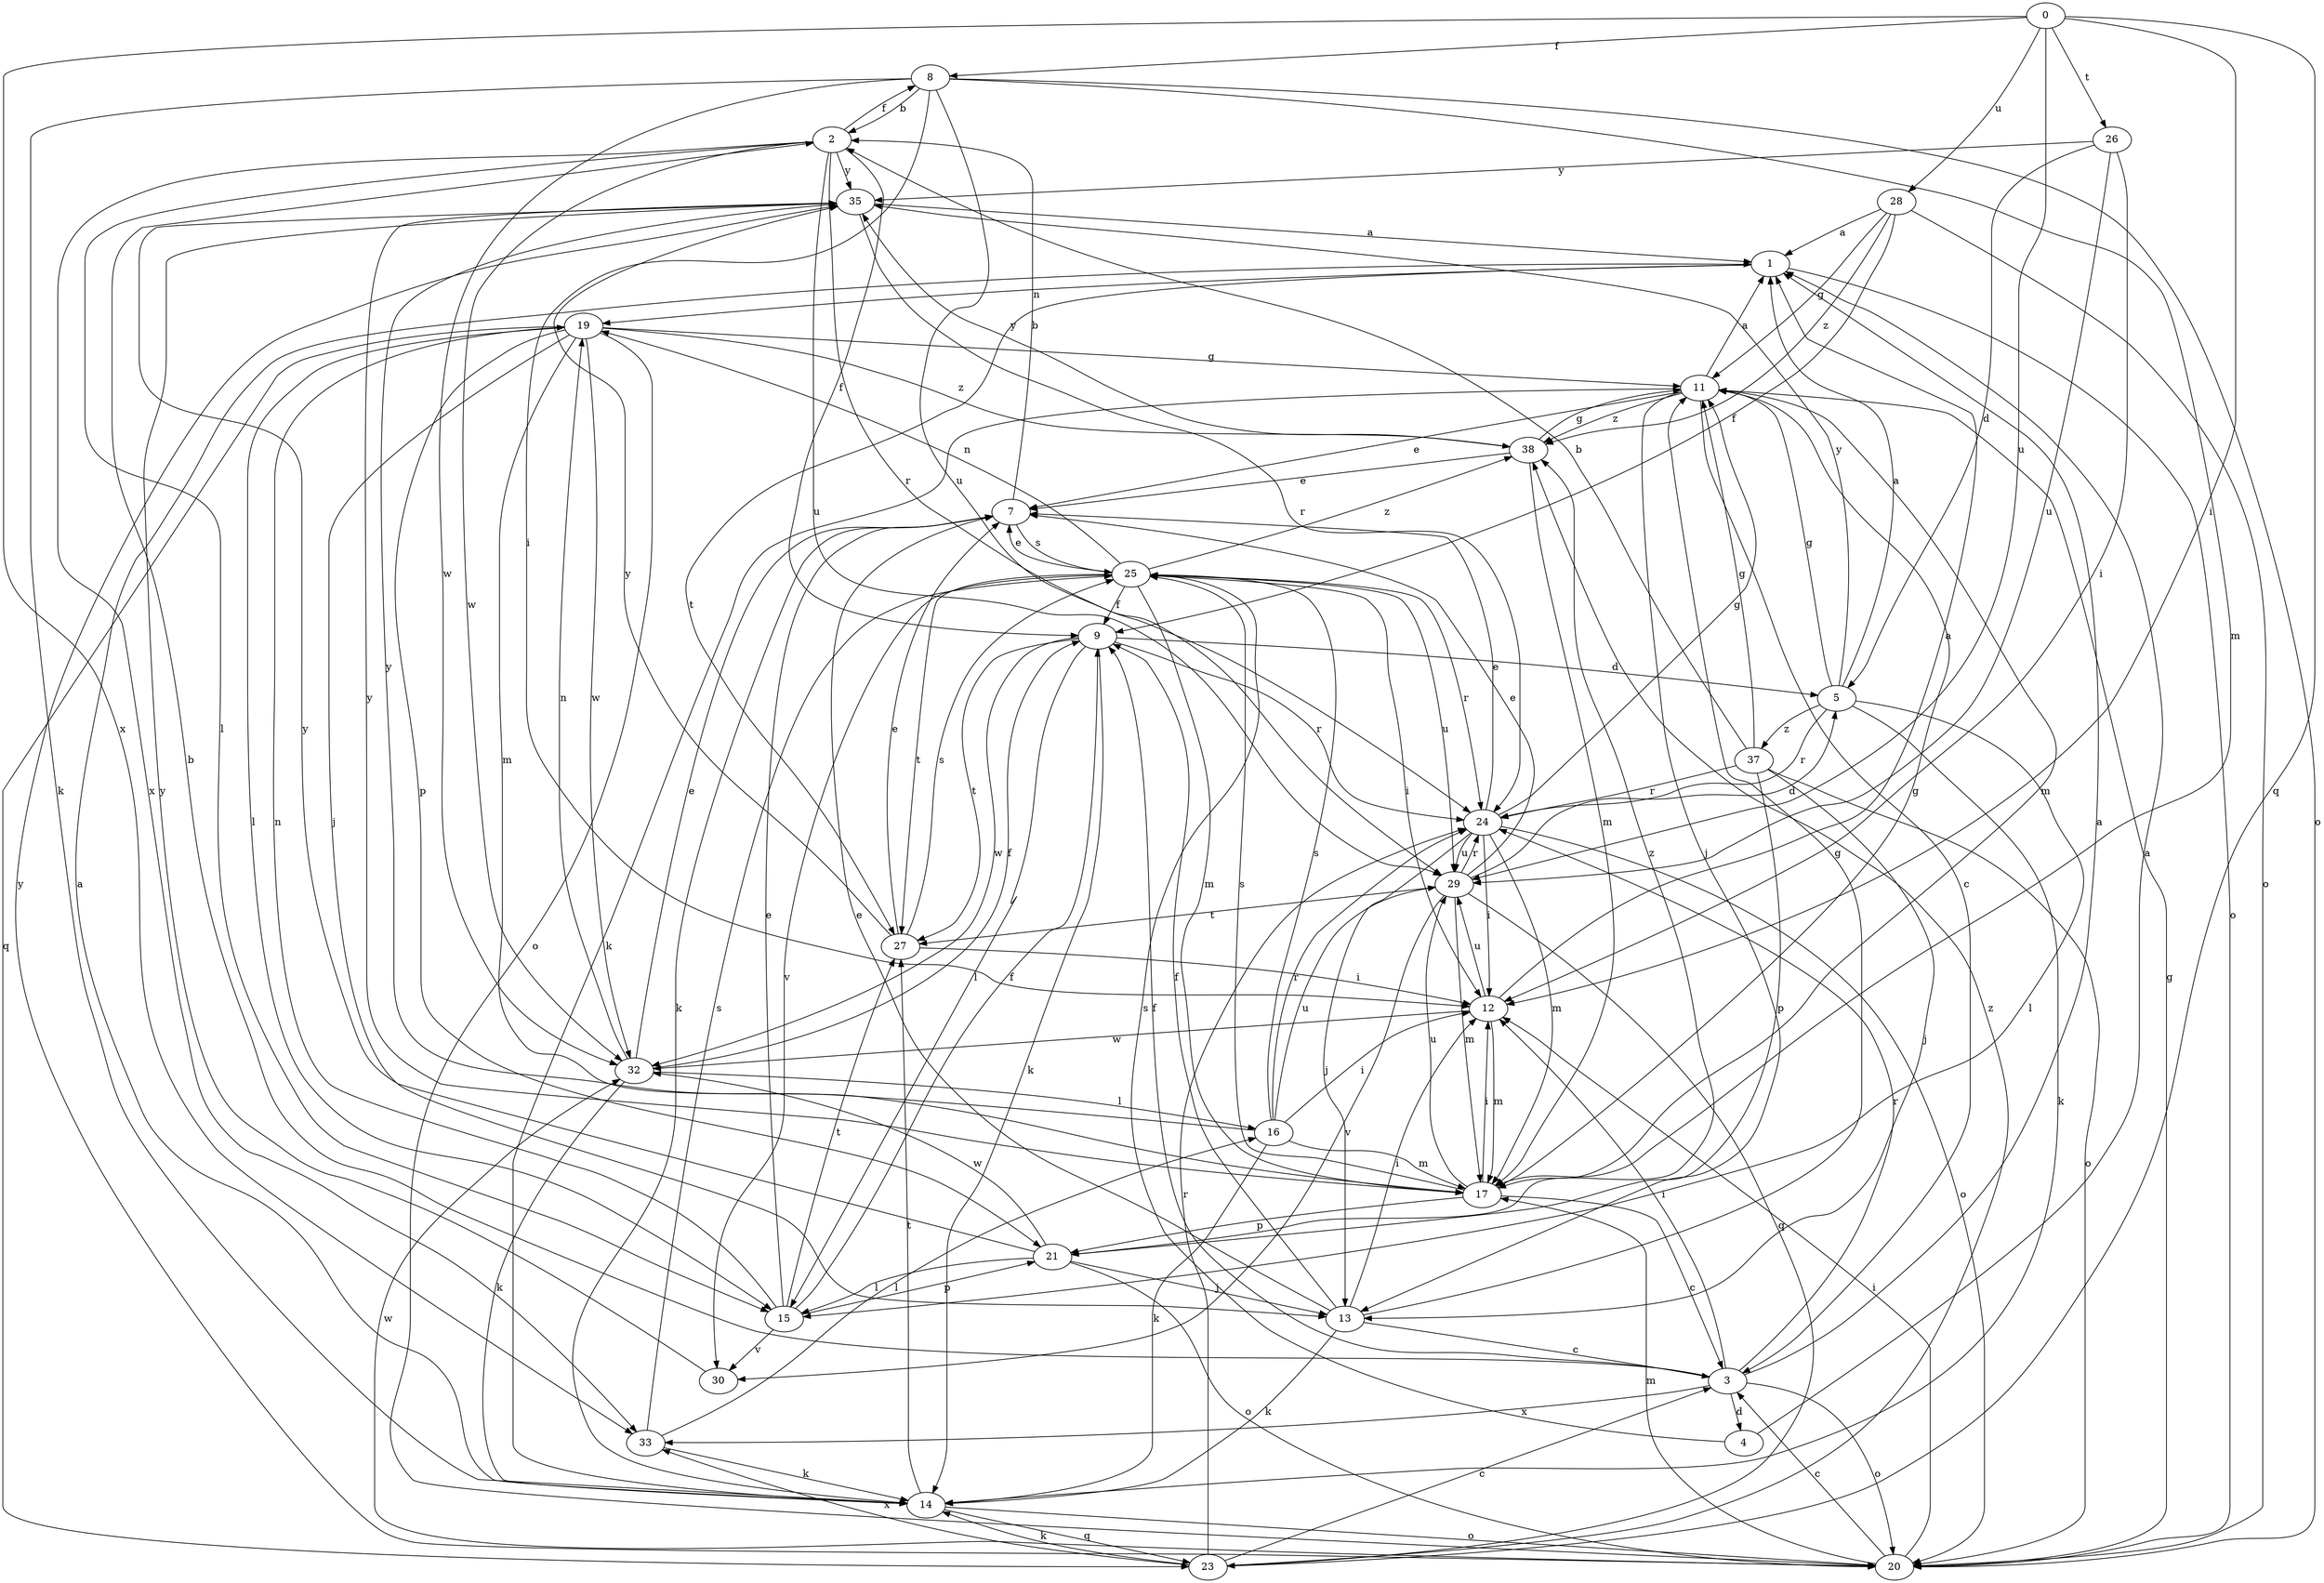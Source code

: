 strict digraph  {
0;
1;
2;
3;
4;
5;
7;
8;
9;
11;
12;
13;
14;
15;
16;
17;
19;
20;
21;
23;
24;
25;
26;
27;
28;
29;
30;
32;
33;
35;
37;
38;
0 -> 8  [label=f];
0 -> 12  [label=i];
0 -> 23  [label=q];
0 -> 26  [label=t];
0 -> 28  [label=u];
0 -> 29  [label=u];
0 -> 33  [label=x];
1 -> 19  [label=n];
1 -> 20  [label=o];
1 -> 27  [label=t];
2 -> 8  [label=f];
2 -> 9  [label=f];
2 -> 15  [label=l];
2 -> 24  [label=r];
2 -> 29  [label=u];
2 -> 32  [label=w];
2 -> 33  [label=x];
2 -> 35  [label=y];
3 -> 1  [label=a];
3 -> 2  [label=b];
3 -> 4  [label=d];
3 -> 9  [label=f];
3 -> 12  [label=i];
3 -> 20  [label=o];
3 -> 24  [label=r];
3 -> 33  [label=x];
4 -> 1  [label=a];
4 -> 25  [label=s];
5 -> 1  [label=a];
5 -> 11  [label=g];
5 -> 14  [label=k];
5 -> 15  [label=l];
5 -> 24  [label=r];
5 -> 35  [label=y];
5 -> 37  [label=z];
7 -> 2  [label=b];
7 -> 14  [label=k];
7 -> 25  [label=s];
8 -> 2  [label=b];
8 -> 12  [label=i];
8 -> 14  [label=k];
8 -> 17  [label=m];
8 -> 20  [label=o];
8 -> 29  [label=u];
8 -> 32  [label=w];
9 -> 5  [label=d];
9 -> 14  [label=k];
9 -> 15  [label=l];
9 -> 24  [label=r];
9 -> 27  [label=t];
9 -> 32  [label=w];
11 -> 1  [label=a];
11 -> 3  [label=c];
11 -> 7  [label=e];
11 -> 13  [label=j];
11 -> 14  [label=k];
11 -> 17  [label=m];
11 -> 38  [label=z];
12 -> 1  [label=a];
12 -> 17  [label=m];
12 -> 29  [label=u];
12 -> 32  [label=w];
13 -> 3  [label=c];
13 -> 7  [label=e];
13 -> 9  [label=f];
13 -> 11  [label=g];
13 -> 12  [label=i];
13 -> 14  [label=k];
14 -> 1  [label=a];
14 -> 20  [label=o];
14 -> 23  [label=q];
14 -> 27  [label=t];
15 -> 7  [label=e];
15 -> 9  [label=f];
15 -> 19  [label=n];
15 -> 21  [label=p];
15 -> 27  [label=t];
15 -> 30  [label=v];
16 -> 12  [label=i];
16 -> 14  [label=k];
16 -> 17  [label=m];
16 -> 24  [label=r];
16 -> 25  [label=s];
16 -> 29  [label=u];
16 -> 35  [label=y];
17 -> 3  [label=c];
17 -> 11  [label=g];
17 -> 12  [label=i];
17 -> 21  [label=p];
17 -> 25  [label=s];
17 -> 29  [label=u];
17 -> 35  [label=y];
19 -> 11  [label=g];
19 -> 13  [label=j];
19 -> 15  [label=l];
19 -> 17  [label=m];
19 -> 20  [label=o];
19 -> 21  [label=p];
19 -> 23  [label=q];
19 -> 32  [label=w];
19 -> 38  [label=z];
20 -> 3  [label=c];
20 -> 11  [label=g];
20 -> 12  [label=i];
20 -> 17  [label=m];
20 -> 32  [label=w];
20 -> 35  [label=y];
21 -> 13  [label=j];
21 -> 15  [label=l];
21 -> 20  [label=o];
21 -> 32  [label=w];
21 -> 35  [label=y];
21 -> 38  [label=z];
23 -> 3  [label=c];
23 -> 14  [label=k];
23 -> 24  [label=r];
23 -> 33  [label=x];
23 -> 38  [label=z];
24 -> 7  [label=e];
24 -> 11  [label=g];
24 -> 12  [label=i];
24 -> 13  [label=j];
24 -> 17  [label=m];
24 -> 20  [label=o];
24 -> 29  [label=u];
25 -> 7  [label=e];
25 -> 9  [label=f];
25 -> 12  [label=i];
25 -> 17  [label=m];
25 -> 19  [label=n];
25 -> 24  [label=r];
25 -> 27  [label=t];
25 -> 29  [label=u];
25 -> 30  [label=v];
25 -> 38  [label=z];
26 -> 5  [label=d];
26 -> 12  [label=i];
26 -> 29  [label=u];
26 -> 35  [label=y];
27 -> 7  [label=e];
27 -> 12  [label=i];
27 -> 25  [label=s];
27 -> 35  [label=y];
28 -> 1  [label=a];
28 -> 9  [label=f];
28 -> 11  [label=g];
28 -> 20  [label=o];
28 -> 38  [label=z];
29 -> 5  [label=d];
29 -> 7  [label=e];
29 -> 17  [label=m];
29 -> 23  [label=q];
29 -> 24  [label=r];
29 -> 27  [label=t];
29 -> 30  [label=v];
30 -> 35  [label=y];
32 -> 7  [label=e];
32 -> 9  [label=f];
32 -> 14  [label=k];
32 -> 16  [label=l];
32 -> 19  [label=n];
33 -> 14  [label=k];
33 -> 16  [label=l];
33 -> 25  [label=s];
35 -> 1  [label=a];
35 -> 24  [label=r];
37 -> 2  [label=b];
37 -> 11  [label=g];
37 -> 13  [label=j];
37 -> 20  [label=o];
37 -> 21  [label=p];
37 -> 24  [label=r];
38 -> 7  [label=e];
38 -> 11  [label=g];
38 -> 17  [label=m];
38 -> 35  [label=y];
}

